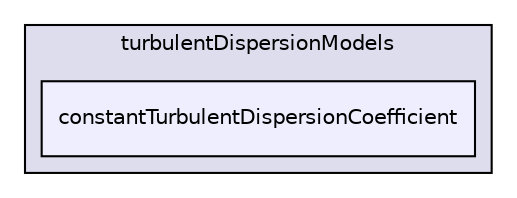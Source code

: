 digraph "applications/solvers/multiphase/twoPhaseEulerFoam/interfacialModels/turbulentDispersionModels/constantTurbulentDispersionCoefficient" {
  bgcolor=transparent;
  compound=true
  node [ fontsize="10", fontname="Helvetica"];
  edge [ labelfontsize="10", labelfontname="Helvetica"];
  subgraph clusterdir_5aa708de83d803d157d448a53cf133e9 {
    graph [ bgcolor="#ddddee", pencolor="black", label="turbulentDispersionModels" fontname="Helvetica", fontsize="10", URL="dir_5aa708de83d803d157d448a53cf133e9.html"]
  dir_6497b4907b8f9051447a35e488b791cd [shape=box, label="constantTurbulentDispersionCoefficient", style="filled", fillcolor="#eeeeff", pencolor="black", URL="dir_6497b4907b8f9051447a35e488b791cd.html"];
  }
}
